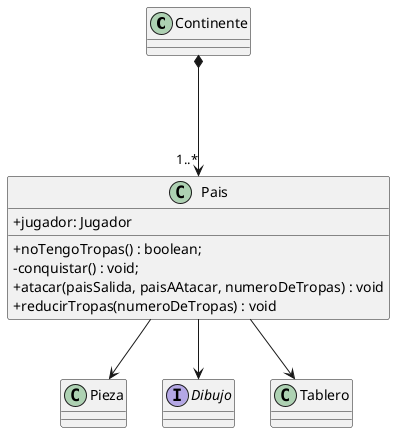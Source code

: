 @startuml
skinparam classAttributeIconSize 0

class Continente{



}

class Pais{
    +jugador: Jugador
    
    + noTengoTropas() : boolean;
    - conquistar() : void;
    + atacar(paisSalida, paisAAtacar, numeroDeTropas) : void
    + reducirTropas(numeroDeTropas) : void
}

class Pieza{}

interface Dibujo{}



Continente *---> "1..*"Pais
Pais -->Pieza
Pais -->Dibujo
Pais --> Tablero
@enduml